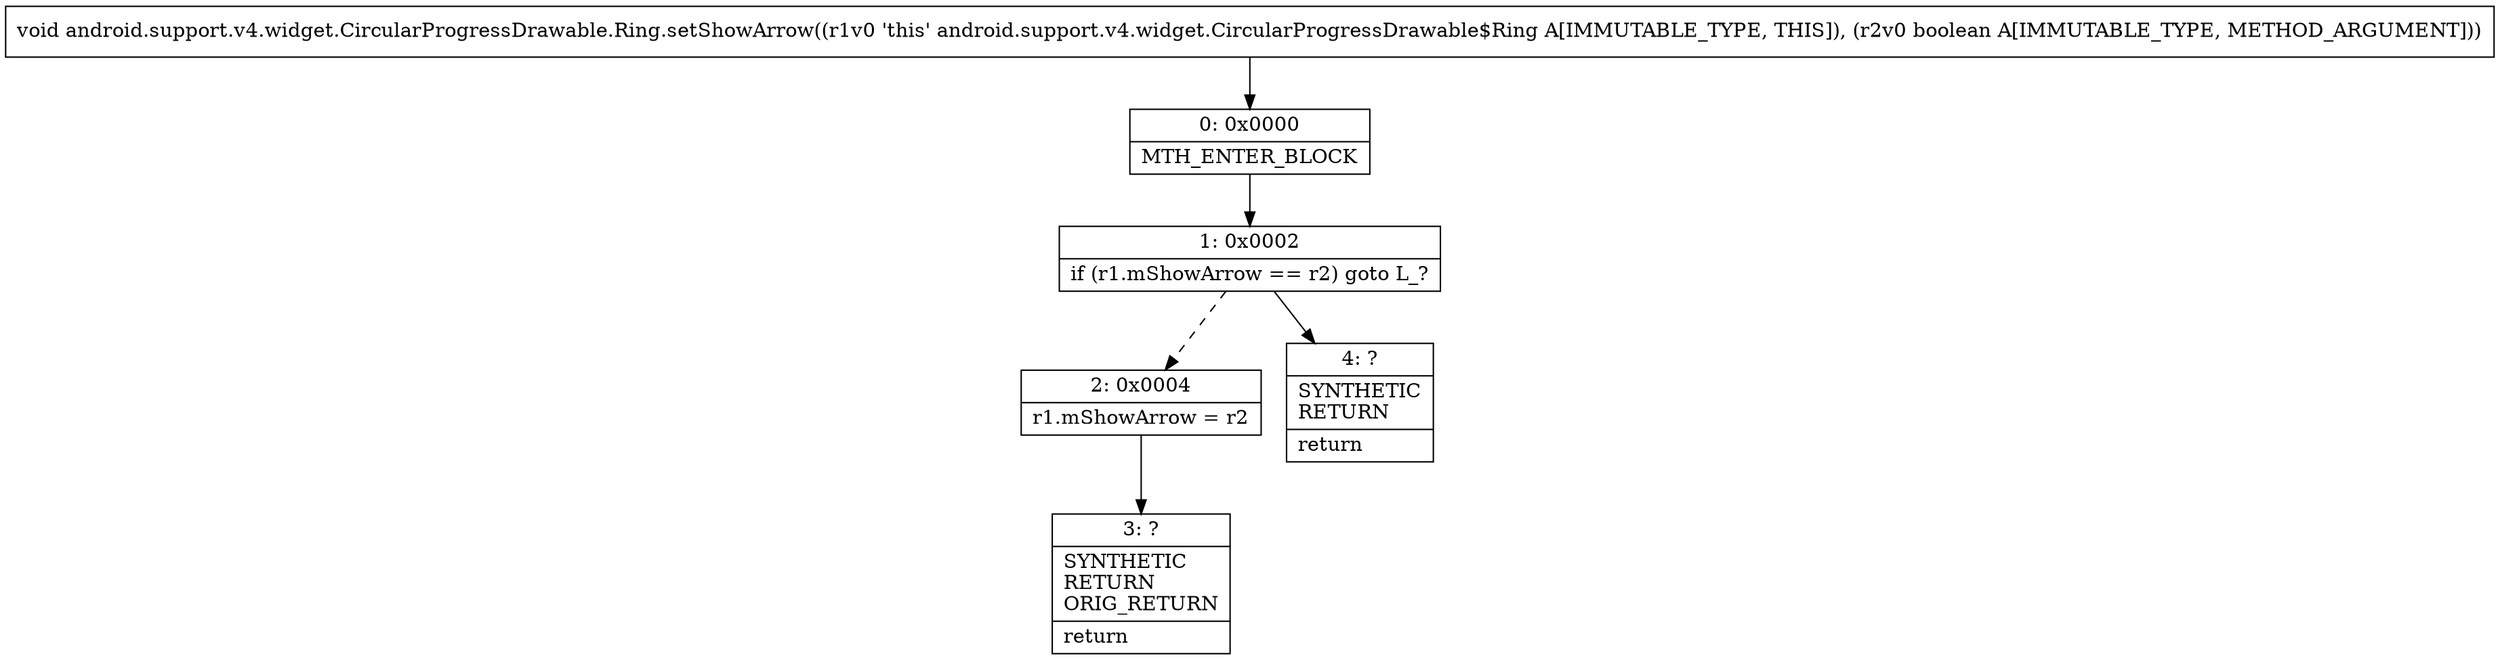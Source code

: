 digraph "CFG forandroid.support.v4.widget.CircularProgressDrawable.Ring.setShowArrow(Z)V" {
Node_0 [shape=record,label="{0\:\ 0x0000|MTH_ENTER_BLOCK\l}"];
Node_1 [shape=record,label="{1\:\ 0x0002|if (r1.mShowArrow == r2) goto L_?\l}"];
Node_2 [shape=record,label="{2\:\ 0x0004|r1.mShowArrow = r2\l}"];
Node_3 [shape=record,label="{3\:\ ?|SYNTHETIC\lRETURN\lORIG_RETURN\l|return\l}"];
Node_4 [shape=record,label="{4\:\ ?|SYNTHETIC\lRETURN\l|return\l}"];
MethodNode[shape=record,label="{void android.support.v4.widget.CircularProgressDrawable.Ring.setShowArrow((r1v0 'this' android.support.v4.widget.CircularProgressDrawable$Ring A[IMMUTABLE_TYPE, THIS]), (r2v0 boolean A[IMMUTABLE_TYPE, METHOD_ARGUMENT])) }"];
MethodNode -> Node_0;
Node_0 -> Node_1;
Node_1 -> Node_2[style=dashed];
Node_1 -> Node_4;
Node_2 -> Node_3;
}

